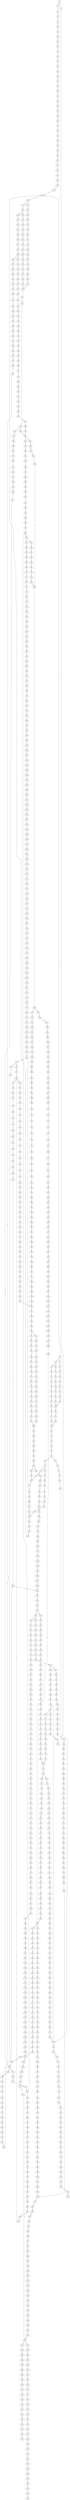strict digraph  {
	S0 -> S1 [ label = C ];
	S0 -> S2 [ label = G ];
	S1 -> S3 [ label = T ];
	S2 -> S4 [ label = T ];
	S3 -> S5 [ label = A ];
	S4 -> S6 [ label = T ];
	S4 -> S7 [ label = C ];
	S5 -> S8 [ label = C ];
	S6 -> S9 [ label = G ];
	S6 -> S10 [ label = C ];
	S7 -> S11 [ label = C ];
	S8 -> S12 [ label = T ];
	S9 -> S13 [ label = C ];
	S10 -> S14 [ label = C ];
	S11 -> S15 [ label = C ];
	S12 -> S16 [ label = G ];
	S13 -> S17 [ label = A ];
	S14 -> S18 [ label = A ];
	S15 -> S19 [ label = A ];
	S16 -> S20 [ label = G ];
	S17 -> S21 [ label = C ];
	S18 -> S22 [ label = G ];
	S19 -> S23 [ label = G ];
	S20 -> S24 [ label = T ];
	S21 -> S25 [ label = T ];
	S22 -> S26 [ label = T ];
	S23 -> S27 [ label = T ];
	S24 -> S28 [ label = G ];
	S25 -> S29 [ label = G ];
	S26 -> S30 [ label = G ];
	S27 -> S31 [ label = G ];
	S28 -> S32 [ label = C ];
	S29 -> S33 [ label = G ];
	S30 -> S34 [ label = G ];
	S31 -> S35 [ label = G ];
	S32 -> S36 [ label = T ];
	S33 -> S37 [ label = T ];
	S34 -> S38 [ label = T ];
	S35 -> S39 [ label = T ];
	S36 -> S40 [ label = A ];
	S37 -> S41 [ label = C ];
	S38 -> S42 [ label = C ];
	S39 -> S42 [ label = C ];
	S40 -> S43 [ label = C ];
	S41 -> S44 [ label = G ];
	S42 -> S45 [ label = G ];
	S43 -> S46 [ label = T ];
	S44 -> S47 [ label = T ];
	S45 -> S48 [ label = T ];
	S46 -> S49 [ label = G ];
	S47 -> S50 [ label = C ];
	S48 -> S51 [ label = C ];
	S49 -> S52 [ label = T ];
	S50 -> S53 [ label = C ];
	S51 -> S53 [ label = C ];
	S52 -> S54 [ label = A ];
	S53 -> S55 [ label = G ];
	S54 -> S56 [ label = A ];
	S55 -> S57 [ label = T ];
	S56 -> S58 [ label = C ];
	S57 -> S59 [ label = C ];
	S58 -> S60 [ label = A ];
	S59 -> S61 [ label = A ];
	S60 -> S62 [ label = C ];
	S61 -> S63 [ label = C ];
	S62 -> S64 [ label = A ];
	S63 -> S65 [ label = C ];
	S64 -> S66 [ label = C ];
	S65 -> S67 [ label = C ];
	S65 -> S68 [ label = G ];
	S66 -> S69 [ label = G ];
	S67 -> S70 [ label = T ];
	S68 -> S71 [ label = A ];
	S69 -> S72 [ label = C ];
	S70 -> S73 [ label = G ];
	S71 -> S74 [ label = A ];
	S71 -> S75 [ label = G ];
	S72 -> S76 [ label = T ];
	S73 -> S77 [ label = T ];
	S74 -> S78 [ label = T ];
	S75 -> S79 [ label = T ];
	S76 -> S80 [ label = C ];
	S77 -> S81 [ label = C ];
	S78 -> S82 [ label = C ];
	S79 -> S83 [ label = C ];
	S80 -> S84 [ label = C ];
	S81 -> S85 [ label = C ];
	S82 -> S86 [ label = C ];
	S83 -> S87 [ label = C ];
	S84 -> S88 [ label = T ];
	S85 -> S89 [ label = T ];
	S86 -> S90 [ label = T ];
	S87 -> S91 [ label = A ];
	S87 -> S92 [ label = T ];
	S88 -> S93 [ label = A ];
	S89 -> S94 [ label = A ];
	S89 -> S95 [ label = T ];
	S90 -> S96 [ label = C ];
	S91 -> S97 [ label = G ];
	S92 -> S98 [ label = C ];
	S93 -> S99 [ label = G ];
	S94 -> S100 [ label = C ];
	S95 -> S101 [ label = G ];
	S96 -> S102 [ label = G ];
	S97 -> S103 [ label = T ];
	S97 -> S104 [ label = C ];
	S98 -> S105 [ label = G ];
	S99 -> S106 [ label = A ];
	S100 -> S107 [ label = T ];
	S101 -> S108 [ label = A ];
	S101 -> S109 [ label = T ];
	S102 -> S110 [ label = A ];
	S103 -> S111 [ label = A ];
	S104 -> S112 [ label = T ];
	S105 -> S113 [ label = A ];
	S106 -> S114 [ label = A ];
	S107 -> S115 [ label = A ];
	S108 -> S116 [ label = A ];
	S109 -> S117 [ label = A ];
	S110 -> S118 [ label = A ];
	S111 -> S119 [ label = G ];
	S112 -> S120 [ label = T ];
	S113 -> S121 [ label = A ];
	S114 -> S122 [ label = C ];
	S115 -> S123 [ label = C ];
	S116 -> S124 [ label = C ];
	S117 -> S125 [ label = G ];
	S118 -> S126 [ label = C ];
	S119 -> S127 [ label = G ];
	S119 -> S128 [ label = C ];
	S120 -> S129 [ label = C ];
	S121 -> S126 [ label = C ];
	S122 -> S130 [ label = T ];
	S123 -> S131 [ label = C ];
	S124 -> S132 [ label = T ];
	S125 -> S133 [ label = G ];
	S126 -> S134 [ label = T ];
	S127 -> S135 [ label = G ];
	S128 -> S136 [ label = T ];
	S129 -> S137 [ label = A ];
	S130 -> S138 [ label = T ];
	S131 -> S139 [ label = A ];
	S132 -> S140 [ label = T ];
	S133 -> S141 [ label = A ];
	S134 -> S142 [ label = T ];
	S135 -> S143 [ label = T ];
	S136 -> S144 [ label = C ];
	S137 -> S145 [ label = C ];
	S138 -> S146 [ label = C ];
	S139 -> S147 [ label = G ];
	S140 -> S148 [ label = C ];
	S141 -> S149 [ label = G ];
	S142 -> S150 [ label = C ];
	S143 -> S151 [ label = C ];
	S144 -> S152 [ label = C ];
	S145 -> S153 [ label = G ];
	S146 -> S154 [ label = A ];
	S147 -> S155 [ label = G ];
	S148 -> S156 [ label = A ];
	S149 -> S157 [ label = A ];
	S150 -> S158 [ label = A ];
	S151 -> S159 [ label = A ];
	S152 -> S160 [ label = A ];
	S153 -> S161 [ label = C ];
	S154 -> S162 [ label = A ];
	S155 -> S163 [ label = A ];
	S156 -> S162 [ label = A ];
	S157 -> S164 [ label = G ];
	S158 -> S162 [ label = A ];
	S159 -> S165 [ label = C ];
	S160 -> S166 [ label = C ];
	S161 -> S167 [ label = C ];
	S162 -> S168 [ label = C ];
	S163 -> S169 [ label = G ];
	S164 -> S170 [ label = G ];
	S165 -> S171 [ label = T ];
	S166 -> S172 [ label = C ];
	S167 -> S173 [ label = C ];
	S168 -> S174 [ label = C ];
	S168 -> S175 [ label = T ];
	S169 -> S176 [ label = A ];
	S170 -> S177 [ label = T ];
	S171 -> S178 [ label = C ];
	S172 -> S179 [ label = G ];
	S173 -> S180 [ label = T ];
	S174 -> S181 [ label = G ];
	S175 -> S182 [ label = G ];
	S176 -> S183 [ label = G ];
	S177 -> S184 [ label = C ];
	S178 -> S185 [ label = G ];
	S179 -> S186 [ label = G ];
	S180 -> S187 [ label = T ];
	S181 -> S188 [ label = G ];
	S182 -> S189 [ label = G ];
	S182 -> S190 [ label = C ];
	S183 -> S191 [ label = T ];
	S184 -> S192 [ label = C ];
	S185 -> S193 [ label = C ];
	S186 -> S194 [ label = A ];
	S187 -> S195 [ label = C ];
	S188 -> S196 [ label = C ];
	S189 -> S197 [ label = C ];
	S190 -> S198 [ label = C ];
	S191 -> S199 [ label = C ];
	S192 -> S200 [ label = C ];
	S193 -> S201 [ label = T ];
	S194 -> S202 [ label = C ];
	S195 -> S203 [ label = A ];
	S196 -> S204 [ label = C ];
	S197 -> S205 [ label = C ];
	S198 -> S206 [ label = C ];
	S199 -> S207 [ label = A ];
	S200 -> S208 [ label = A ];
	S200 -> S209 [ label = G ];
	S201 -> S210 [ label = T ];
	S202 -> S211 [ label = G ];
	S203 -> S212 [ label = T ];
	S204 -> S213 [ label = C ];
	S205 -> S214 [ label = C ];
	S206 -> S215 [ label = T ];
	S207 -> S216 [ label = G ];
	S208 -> S217 [ label = G ];
	S209 -> S218 [ label = G ];
	S210 -> S219 [ label = C ];
	S211 -> S220 [ label = T ];
	S212 -> S221 [ label = C ];
	S213 -> S222 [ label = A ];
	S214 -> S223 [ label = A ];
	S215 -> S224 [ label = A ];
	S216 -> S225 [ label = G ];
	S217 -> S226 [ label = A ];
	S218 -> S227 [ label = A ];
	S219 -> S228 [ label = A ];
	S220 -> S229 [ label = C ];
	S221 -> S230 [ label = C ];
	S222 -> S231 [ label = G ];
	S223 -> S232 [ label = G ];
	S224 -> S233 [ label = G ];
	S225 -> S234 [ label = A ];
	S226 -> S235 [ label = G ];
	S227 -> S236 [ label = G ];
	S228 -> S237 [ label = T ];
	S229 -> S238 [ label = G ];
	S230 -> S239 [ label = A ];
	S231 -> S240 [ label = T ];
	S232 -> S241 [ label = G ];
	S233 -> S242 [ label = G ];
	S234 -> S243 [ label = C ];
	S235 -> S244 [ label = C ];
	S236 -> S245 [ label = G ];
	S237 -> S246 [ label = C ];
	S238 -> S247 [ label = T ];
	S239 -> S248 [ label = G ];
	S240 -> S249 [ label = T ];
	S241 -> S250 [ label = T ];
	S242 -> S251 [ label = T ];
	S243 -> S252 [ label = C ];
	S244 -> S253 [ label = C ];
	S245 -> S254 [ label = C ];
	S246 -> S255 [ label = C ];
	S247 -> S256 [ label = G ];
	S248 -> S257 [ label = A ];
	S249 -> S258 [ label = G ];
	S250 -> S259 [ label = G ];
	S251 -> S260 [ label = G ];
	S252 -> S261 [ label = A ];
	S253 -> S262 [ label = A ];
	S254 -> S263 [ label = G ];
	S255 -> S239 [ label = A ];
	S256 -> S264 [ label = A ];
	S257 -> S265 [ label = A ];
	S258 -> S266 [ label = T ];
	S259 -> S267 [ label = C ];
	S259 -> S268 [ label = G ];
	S260 -> S269 [ label = T ];
	S261 -> S270 [ label = G ];
	S262 -> S271 [ label = C ];
	S263 -> S272 [ label = T ];
	S264 -> S273 [ label = C ];
	S265 -> S274 [ label = C ];
	S266 -> S275 [ label = G ];
	S267 -> S276 [ label = G ];
	S268 -> S277 [ label = G ];
	S269 -> S278 [ label = G ];
	S270 -> S279 [ label = T ];
	S271 -> S280 [ label = G ];
	S272 -> S281 [ label = G ];
	S273 -> S282 [ label = C ];
	S274 -> S283 [ label = C ];
	S275 -> S284 [ label = C ];
	S276 -> S285 [ label = C ];
	S277 -> S286 [ label = C ];
	S278 -> S287 [ label = C ];
	S279 -> S288 [ label = C ];
	S280 -> S289 [ label = G ];
	S281 -> S290 [ label = G ];
	S282 -> S291 [ label = G ];
	S283 -> S292 [ label = A ];
	S283 -> S293 [ label = G ];
	S284 -> S294 [ label = G ];
	S285 -> S295 [ label = G ];
	S286 -> S296 [ label = T ];
	S287 -> S297 [ label = G ];
	S288 -> S298 [ label = T ];
	S289 -> S299 [ label = T ];
	S290 -> S300 [ label = T ];
	S291 -> S301 [ label = G ];
	S292 -> S302 [ label = G ];
	S292 -> S303 [ label = C ];
	S293 -> S304 [ label = G ];
	S294 -> S305 [ label = T ];
	S295 -> S306 [ label = T ];
	S296 -> S307 [ label = T ];
	S297 -> S308 [ label = T ];
	S298 -> S309 [ label = C ];
	S299 -> S310 [ label = T ];
	S300 -> S311 [ label = A ];
	S301 -> S312 [ label = T ];
	S302 -> S313 [ label = A ];
	S303 -> S314 [ label = C ];
	S304 -> S315 [ label = A ];
	S305 -> S316 [ label = C ];
	S306 -> S317 [ label = C ];
	S307 -> S318 [ label = C ];
	S308 -> S319 [ label = C ];
	S309 -> S320 [ label = T ];
	S310 -> S321 [ label = A ];
	S311 -> S322 [ label = T ];
	S312 -> S323 [ label = C ];
	S313 -> S324 [ label = C ];
	S314 -> S325 [ label = A ];
	S315 -> S326 [ label = C ];
	S316 -> S327 [ label = G ];
	S317 -> S328 [ label = G ];
	S318 -> S329 [ label = G ];
	S319 -> S327 [ label = G ];
	S320 -> S330 [ label = G ];
	S321 -> S331 [ label = C ];
	S322 -> S332 [ label = G ];
	S323 -> S333 [ label = G ];
	S324 -> S334 [ label = T ];
	S325 -> S335 [ label = C ];
	S326 -> S336 [ label = G ];
	S327 -> S337 [ label = A ];
	S328 -> S338 [ label = T ];
	S329 -> S339 [ label = A ];
	S330 -> S340 [ label = T ];
	S331 -> S341 [ label = T ];
	S332 -> S342 [ label = A ];
	S333 -> S343 [ label = C ];
	S334 -> S344 [ label = C ];
	S335 -> S345 [ label = C ];
	S336 -> S346 [ label = C ];
	S337 -> S347 [ label = A ];
	S338 -> S348 [ label = G ];
	S339 -> S349 [ label = A ];
	S340 -> S350 [ label = A ];
	S341 -> S351 [ label = G ];
	S342 -> S352 [ label = G ];
	S343 -> S353 [ label = G ];
	S344 -> S354 [ label = C ];
	S345 -> S355 [ label = C ];
	S346 -> S356 [ label = C ];
	S347 -> S357 [ label = C ];
	S348 -> S358 [ label = C ];
	S349 -> S359 [ label = C ];
	S351 -> S360 [ label = C ];
	S352 -> S361 [ label = C ];
	S353 -> S362 [ label = T ];
	S354 -> S363 [ label = C ];
	S355 -> S364 [ label = C ];
	S356 -> S365 [ label = C ];
	S357 -> S366 [ label = C ];
	S357 -> S367 [ label = A ];
	S358 -> S368 [ label = A ];
	S359 -> S369 [ label = A ];
	S360 -> S370 [ label = A ];
	S361 -> S371 [ label = G ];
	S362 -> S372 [ label = A ];
	S363 -> S373 [ label = A ];
	S364 -> S374 [ label = T ];
	S365 -> S375 [ label = A ];
	S366 -> S376 [ label = T ];
	S367 -> S377 [ label = C ];
	S368 -> S378 [ label = T ];
	S369 -> S379 [ label = C ];
	S370 -> S380 [ label = G ];
	S371 -> S381 [ label = G ];
	S372 -> S382 [ label = G ];
	S373 -> S383 [ label = T ];
	S374 -> S384 [ label = T ];
	S375 -> S385 [ label = T ];
	S376 -> S386 [ label = T ];
	S376 -> S387 [ label = G ];
	S377 -> S388 [ label = C ];
	S378 -> S389 [ label = C ];
	S379 -> S390 [ label = G ];
	S380 -> S391 [ label = A ];
	S381 -> S392 [ label = T ];
	S382 -> S393 [ label = C ];
	S383 -> S394 [ label = C ];
	S384 -> S395 [ label = C ];
	S385 -> S396 [ label = C ];
	S386 -> S397 [ label = C ];
	S387 -> S398 [ label = T ];
	S388 -> S399 [ label = C ];
	S389 -> S400 [ label = C ];
	S390 -> S401 [ label = C ];
	S391 -> S402 [ label = C ];
	S392 -> S403 [ label = C ];
	S393 -> S404 [ label = C ];
	S394 -> S405 [ label = T ];
	S395 -> S406 [ label = C ];
	S395 -> S407 [ label = G ];
	S396 -> S408 [ label = G ];
	S397 -> S409 [ label = G ];
	S398 -> S410 [ label = C ];
	S399 -> S411 [ label = G ];
	S400 -> S412 [ label = G ];
	S401 -> S413 [ label = G ];
	S402 -> S414 [ label = G ];
	S403 -> S415 [ label = G ];
	S404 -> S416 [ label = G ];
	S405 -> S417 [ label = G ];
	S406 -> S418 [ label = T ];
	S407 -> S419 [ label = A ];
	S408 -> S420 [ label = T ];
	S409 -> S421 [ label = T ];
	S410 -> S422 [ label = G ];
	S411 -> S423 [ label = T ];
	S412 -> S424 [ label = C ];
	S413 -> S425 [ label = C ];
	S414 -> S426 [ label = G ];
	S415 -> S427 [ label = C ];
	S416 -> S428 [ label = C ];
	S417 -> S429 [ label = C ];
	S418 -> S430 [ label = G ];
	S419 -> S431 [ label = T ];
	S420 -> S432 [ label = C ];
	S421 -> S433 [ label = A ];
	S422 -> S434 [ label = C ];
	S423 -> S435 [ label = A ];
	S424 -> S436 [ label = A ];
	S425 -> S437 [ label = A ];
	S426 -> S438 [ label = A ];
	S427 -> S439 [ label = A ];
	S428 -> S440 [ label = T ];
	S429 -> S441 [ label = C ];
	S430 -> S442 [ label = T ];
	S431 -> S443 [ label = C ];
	S432 -> S444 [ label = C ];
	S433 -> S445 [ label = C ];
	S434 -> S446 [ label = G ];
	S435 -> S447 [ label = C ];
	S436 -> S448 [ label = C ];
	S437 -> S449 [ label = C ];
	S438 -> S450 [ label = C ];
	S439 -> S451 [ label = C ];
	S440 -> S452 [ label = G ];
	S441 -> S453 [ label = A ];
	S442 -> S454 [ label = C ];
	S443 -> S455 [ label = G ];
	S444 -> S456 [ label = T ];
	S445 -> S457 [ label = T ];
	S446 -> S458 [ label = C ];
	S447 -> S459 [ label = G ];
	S448 -> S460 [ label = G ];
	S449 -> S461 [ label = G ];
	S450 -> S462 [ label = A ];
	S451 -> S463 [ label = G ];
	S452 -> S464 [ label = G ];
	S453 -> S465 [ label = G ];
	S454 -> S466 [ label = C ];
	S455 -> S467 [ label = T ];
	S456 -> S468 [ label = C ];
	S457 -> S469 [ label = T ];
	S458 -> S470 [ label = G ];
	S458 -> S471 [ label = A ];
	S459 -> S472 [ label = T ];
	S460 -> S473 [ label = T ];
	S461 -> S474 [ label = T ];
	S462 -> S475 [ label = C ];
	S463 -> S476 [ label = C ];
	S464 -> S477 [ label = A ];
	S465 -> S478 [ label = T ];
	S466 -> S479 [ label = T ];
	S467 -> S480 [ label = T ];
	S468 -> S481 [ label = T ];
	S469 -> S482 [ label = C ];
	S470 -> S483 [ label = A ];
	S471 -> S484 [ label = A ];
	S472 -> S485 [ label = C ];
	S473 -> S486 [ label = C ];
	S474 -> S487 [ label = C ];
	S475 -> S488 [ label = A ];
	S476 -> S489 [ label = G ];
	S477 -> S490 [ label = A ];
	S478 -> S491 [ label = C ];
	S479 -> S95 [ label = T ];
	S480 -> S492 [ label = T ];
	S481 -> S493 [ label = T ];
	S482 -> S494 [ label = A ];
	S483 -> S495 [ label = G ];
	S484 -> S496 [ label = C ];
	S485 -> S497 [ label = C ];
	S486 -> S498 [ label = G ];
	S487 -> S499 [ label = C ];
	S488 -> S500 [ label = C ];
	S489 -> S501 [ label = C ];
	S490 -> S502 [ label = G ];
	S491 -> S503 [ label = G ];
	S492 -> S504 [ label = G ];
	S493 -> S505 [ label = C ];
	S494 -> S506 [ label = A ];
	S495 -> S507 [ label = C ];
	S496 -> S508 [ label = C ];
	S497 -> S509 [ label = A ];
	S498 -> S510 [ label = A ];
	S499 -> S511 [ label = A ];
	S500 -> S512 [ label = C ];
	S501 -> S513 [ label = G ];
	S502 -> S514 [ label = A ];
	S503 -> S515 [ label = T ];
	S504 -> S516 [ label = T ];
	S505 -> S517 [ label = T ];
	S506 -> S518 [ label = G ];
	S507 -> S519 [ label = A ];
	S508 -> S520 [ label = C ];
	S509 -> S521 [ label = G ];
	S510 -> S522 [ label = G ];
	S511 -> S523 [ label = G ];
	S512 -> S524 [ label = T ];
	S513 -> S525 [ label = C ];
	S513 -> S526 [ label = G ];
	S514 -> S527 [ label = A ];
	S515 -> S528 [ label = A ];
	S516 -> S529 [ label = A ];
	S517 -> S530 [ label = C ];
	S518 -> S531 [ label = C ];
	S519 -> S532 [ label = G ];
	S520 -> S533 [ label = G ];
	S521 -> S534 [ label = C ];
	S522 -> S535 [ label = C ];
	S523 -> S534 [ label = C ];
	S524 -> S536 [ label = C ];
	S525 -> S537 [ label = G ];
	S526 -> S538 [ label = C ];
	S527 -> S539 [ label = C ];
	S528 -> S540 [ label = A ];
	S529 -> S541 [ label = G ];
	S530 -> S542 [ label = G ];
	S531 -> S543 [ label = G ];
	S532 -> S544 [ label = T ];
	S533 -> S545 [ label = T ];
	S534 -> S546 [ label = T ];
	S534 -> S547 [ label = G ];
	S535 -> S548 [ label = G ];
	S536 -> S549 [ label = T ];
	S537 -> S550 [ label = T ];
	S538 -> S551 [ label = T ];
	S539 -> S552 [ label = G ];
	S540 -> S553 [ label = G ];
	S541 -> S554 [ label = G ];
	S542 -> S555 [ label = G ];
	S543 -> S556 [ label = A ];
	S544 -> S557 [ label = G ];
	S545 -> S558 [ label = A ];
	S546 -> S120 [ label = T ];
	S547 -> S559 [ label = A ];
	S548 -> S560 [ label = A ];
	S549 -> S561 [ label = A ];
	S550 -> S562 [ label = C ];
	S551 -> S563 [ label = G ];
	S552 -> S564 [ label = G ];
	S553 -> S565 [ label = A ];
	S554 -> S566 [ label = A ];
	S555 -> S567 [ label = A ];
	S556 -> S568 [ label = G ];
	S557 -> S569 [ label = C ];
	S558 -> S570 [ label = C ];
	S559 -> S571 [ label = G ];
	S560 -> S572 [ label = G ];
	S561 -> S573 [ label = G ];
	S562 -> S574 [ label = G ];
	S563 -> S575 [ label = G ];
	S564 -> S576 [ label = C ];
	S565 -> S577 [ label = C ];
	S566 -> S578 [ label = A ];
	S567 -> S579 [ label = G ];
	S568 -> S580 [ label = T ];
	S569 -> S581 [ label = A ];
	S570 -> S582 [ label = A ];
	S571 -> S583 [ label = T ];
	S572 -> S584 [ label = T ];
	S573 -> S585 [ label = A ];
	S574 -> S586 [ label = A ];
	S575 -> S587 [ label = A ];
	S576 -> S588 [ label = A ];
	S577 -> S589 [ label = G ];
	S578 -> S590 [ label = A ];
	S579 -> S591 [ label = A ];
	S580 -> S592 [ label = C ];
	S581 -> S593 [ label = A ];
	S582 -> S594 [ label = G ];
	S583 -> S595 [ label = C ];
	S584 -> S596 [ label = C ];
	S585 -> S597 [ label = A ];
	S586 -> S598 [ label = C ];
	S587 -> S599 [ label = A ];
	S588 -> S600 [ label = C ];
	S589 -> S601 [ label = G ];
	S590 -> S602 [ label = G ];
	S591 -> S603 [ label = G ];
	S592 -> S604 [ label = C ];
	S593 -> S605 [ label = C ];
	S594 -> S606 [ label = C ];
	S595 -> S604 [ label = C ];
	S595 -> S607 [ label = T ];
	S596 -> S608 [ label = G ];
	S597 -> S609 [ label = C ];
	S598 -> S610 [ label = G ];
	S599 -> S611 [ label = T ];
	S600 -> S612 [ label = C ];
	S600 -> S613 [ label = T ];
	S601 -> S614 [ label = C ];
	S602 -> S615 [ label = G ];
	S603 -> S616 [ label = G ];
	S604 -> S617 [ label = C ];
	S605 -> S618 [ label = A ];
	S606 -> S619 [ label = A ];
	S607 -> S620 [ label = C ];
	S608 -> S621 [ label = A ];
	S609 -> S622 [ label = G ];
	S610 -> S623 [ label = C ];
	S611 -> S624 [ label = G ];
	S612 -> S625 [ label = G ];
	S613 -> S626 [ label = G ];
	S614 -> S627 [ label = T ];
	S615 -> S628 [ label = T ];
	S616 -> S629 [ label = T ];
	S617 -> S630 [ label = T ];
	S617 -> S631 [ label = G ];
	S618 -> S632 [ label = G ];
	S619 -> S633 [ label = G ];
	S620 -> S634 [ label = G ];
	S621 -> S635 [ label = A ];
	S622 -> S636 [ label = A ];
	S623 -> S637 [ label = G ];
	S624 -> S638 [ label = G ];
	S625 -> S639 [ label = G ];
	S626 -> S640 [ label = G ];
	S627 -> S641 [ label = C ];
	S628 -> S642 [ label = C ];
	S629 -> S184 [ label = C ];
	S630 -> S643 [ label = C ];
	S631 -> S644 [ label = C ];
	S632 -> S645 [ label = C ];
	S633 -> S646 [ label = G ];
	S634 -> S647 [ label = T ];
	S635 -> S648 [ label = C ];
	S636 -> S649 [ label = G ];
	S637 -> S650 [ label = C ];
	S638 -> S651 [ label = G ];
	S639 -> S652 [ label = G ];
	S640 -> S653 [ label = G ];
	S641 -> S654 [ label = T ];
	S642 -> S655 [ label = C ];
	S643 -> S656 [ label = C ];
	S644 -> S657 [ label = C ];
	S645 -> S658 [ label = T ];
	S646 -> S659 [ label = T ];
	S647 -> S660 [ label = C ];
	S648 -> S661 [ label = C ];
	S649 -> S662 [ label = G ];
	S650 -> S663 [ label = C ];
	S651 -> S664 [ label = G ];
	S652 -> S665 [ label = A ];
	S653 -> S666 [ label = A ];
	S654 -> S667 [ label = C ];
	S655 -> S668 [ label = C ];
	S656 -> S669 [ label = G ];
	S657 -> S670 [ label = T ];
	S658 -> S671 [ label = A ];
	S659 -> S672 [ label = G ];
	S660 -> S673 [ label = T ];
	S661 -> S376 [ label = T ];
	S662 -> S674 [ label = T ];
	S663 -> S675 [ label = T ];
	S664 -> S676 [ label = T ];
	S665 -> S677 [ label = A ];
	S666 -> S678 [ label = A ];
	S667 -> S679 [ label = G ];
	S668 -> S680 [ label = G ];
	S669 -> S681 [ label = G ];
	S670 -> S682 [ label = G ];
	S671 -> S683 [ label = C ];
	S672 -> S684 [ label = C ];
	S673 -> S685 [ label = G ];
	S674 -> S686 [ label = G ];
	S675 -> S687 [ label = C ];
	S676 -> S688 [ label = C ];
	S677 -> S689 [ label = T ];
	S678 -> S690 [ label = C ];
	S679 -> S691 [ label = A ];
	S680 -> S692 [ label = A ];
	S681 -> S693 [ label = T ];
	S682 -> S694 [ label = T ];
	S683 -> S695 [ label = G ];
	S684 -> S696 [ label = A ];
	S685 -> S697 [ label = T ];
	S686 -> S698 [ label = T ];
	S687 -> S699 [ label = G ];
	S688 -> S700 [ label = C ];
	S689 -> S701 [ label = T ];
	S690 -> S702 [ label = T ];
	S691 -> S703 [ label = A ];
	S692 -> S704 [ label = A ];
	S693 -> S705 [ label = C ];
	S694 -> S706 [ label = C ];
	S695 -> S707 [ label = A ];
	S696 -> S708 [ label = C ];
	S697 -> S709 [ label = T ];
	S698 -> S710 [ label = C ];
	S699 -> S711 [ label = G ];
	S700 -> S712 [ label = G ];
	S701 -> S713 [ label = G ];
	S702 -> S714 [ label = G ];
	S703 -> S715 [ label = G ];
	S704 -> S716 [ label = G ];
	S705 -> S717 [ label = T ];
	S706 -> S718 [ label = G ];
	S707 -> S719 [ label = G ];
	S708 -> S720 [ label = G ];
	S709 -> S721 [ label = C ];
	S710 -> S722 [ label = C ];
	S711 -> S723 [ label = G ];
	S712 -> S724 [ label = C ];
	S713 -> S725 [ label = A ];
	S714 -> S726 [ label = G ];
	S715 -> S727 [ label = T ];
	S716 -> S728 [ label = T ];
	S717 -> S729 [ label = G ];
	S718 -> S730 [ label = C ];
	S719 -> S731 [ label = A ];
	S720 -> S732 [ label = C ];
	S721 -> S733 [ label = C ];
	S722 -> S734 [ label = C ];
	S723 -> S735 [ label = C ];
	S724 -> S736 [ label = C ];
	S725 -> S737 [ label = A ];
	S726 -> S738 [ label = A ];
	S727 -> S739 [ label = C ];
	S728 -> S740 [ label = C ];
	S729 -> S741 [ label = G ];
	S730 -> S446 [ label = G ];
	S731 -> S742 [ label = A ];
	S732 -> S743 [ label = G ];
	S733 -> S744 [ label = G ];
	S734 -> S745 [ label = T ];
	S735 -> S746 [ label = T ];
	S736 -> S747 [ label = G ];
	S737 -> S748 [ label = C ];
	S738 -> S749 [ label = C ];
	S739 -> S750 [ label = G ];
	S740 -> S751 [ label = G ];
	S741 -> S752 [ label = A ];
	S742 -> S753 [ label = C ];
	S743 -> S754 [ label = G ];
	S744 -> S755 [ label = T ];
	S745 -> S756 [ label = G ];
	S746 -> S757 [ label = C ];
	S747 -> S758 [ label = G ];
	S748 -> S759 [ label = C ];
	S749 -> S760 [ label = C ];
	S750 -> S761 [ label = C ];
	S751 -> S762 [ label = A ];
	S752 -> S763 [ label = G ];
	S753 -> S764 [ label = T ];
	S754 -> S765 [ label = T ];
	S755 -> S766 [ label = G ];
	S756 -> S767 [ label = T ];
	S757 -> S768 [ label = A ];
	S758 -> S769 [ label = A ];
	S759 -> S770 [ label = C ];
	S760 -> S771 [ label = C ];
	S761 -> S772 [ label = G ];
	S762 -> S773 [ label = G ];
	S763 -> S774 [ label = G ];
	S764 -> S775 [ label = G ];
	S765 -> S776 [ label = G ];
	S766 -> S777 [ label = G ];
	S767 -> S778 [ label = C ];
	S768 -> S779 [ label = C ];
	S769 -> S780 [ label = A ];
	S770 -> S781 [ label = G ];
	S771 -> S782 [ label = G ];
	S772 -> S783 [ label = G ];
	S773 -> S784 [ label = G ];
	S774 -> S785 [ label = G ];
	S775 -> S786 [ label = G ];
	S776 -> S787 [ label = C ];
	S777 -> S788 [ label = C ];
	S778 -> S789 [ label = C ];
	S779 -> S790 [ label = G ];
	S780 -> S791 [ label = C ];
	S781 -> S792 [ label = T ];
	S782 -> S793 [ label = T ];
	S783 -> S794 [ label = C ];
	S784 -> S795 [ label = T ];
	S785 -> S796 [ label = T ];
	S786 -> S797 [ label = C ];
	S787 -> S798 [ label = C ];
	S788 -> S799 [ label = C ];
	S789 -> S89 [ label = T ];
	S790 -> S800 [ label = T ];
	S791 -> S801 [ label = T ];
	S792 -> S802 [ label = C ];
	S793 -> S803 [ label = C ];
	S794 -> S804 [ label = T ];
	S795 -> S805 [ label = A ];
	S796 -> S806 [ label = G ];
	S797 -> S807 [ label = G ];
	S798 -> S808 [ label = G ];
	S799 -> S809 [ label = C ];
	S800 -> S810 [ label = C ];
	S801 -> S811 [ label = G ];
	S802 -> S812 [ label = T ];
	S803 -> S813 [ label = T ];
	S804 -> S814 [ label = A ];
	S805 -> S815 [ label = T ];
	S806 -> S816 [ label = T ];
	S807 -> S817 [ label = C ];
	S808 -> S818 [ label = C ];
	S809 -> S819 [ label = G ];
	S810 -> S820 [ label = C ];
	S811 -> S821 [ label = C ];
	S812 -> S822 [ label = C ];
	S813 -> S822 [ label = C ];
	S814 -> S823 [ label = T ];
	S815 -> S824 [ label = A ];
	S816 -> S825 [ label = T ];
	S817 -> S826 [ label = A ];
	S818 -> S827 [ label = A ];
	S819 -> S828 [ label = T ];
	S820 -> S829 [ label = A ];
	S821 -> S830 [ label = A ];
	S822 -> S831 [ label = G ];
	S823 -> S832 [ label = A ];
	S824 -> S833 [ label = A ];
	S825 -> S834 [ label = C ];
	S826 -> S835 [ label = G ];
	S827 -> S836 [ label = A ];
	S828 -> S837 [ label = C ];
	S829 -> S523 [ label = G ];
	S830 -> S838 [ label = A ];
	S831 -> S839 [ label = G ];
	S832 -> S840 [ label = G ];
	S833 -> S841 [ label = G ];
	S834 -> S842 [ label = C ];
	S835 -> S843 [ label = C ];
	S836 -> S844 [ label = C ];
	S837 -> S845 [ label = C ];
	S838 -> S846 [ label = C ];
	S839 -> S847 [ label = C ];
	S840 -> S848 [ label = T ];
	S841 -> S849 [ label = T ];
	S842 -> S850 [ label = A ];
	S843 -> S851 [ label = G ];
	S844 -> S852 [ label = C ];
	S845 -> S853 [ label = A ];
	S846 -> S854 [ label = C ];
	S847 -> S855 [ label = A ];
	S848 -> S856 [ label = A ];
	S849 -> S857 [ label = C ];
	S850 -> S858 [ label = G ];
	S851 -> S859 [ label = G ];
	S852 -> S860 [ label = A ];
	S853 -> S861 [ label = G ];
	S854 -> S862 [ label = A ];
	S855 -> S863 [ label = C ];
	S856 -> S864 [ label = G ];
	S857 -> S865 [ label = G ];
	S858 -> S866 [ label = C ];
	S859 -> S867 [ label = G ];
	S860 -> S868 [ label = G ];
	S861 -> S869 [ label = T ];
	S862 -> S870 [ label = G ];
	S863 -> S871 [ label = C ];
	S864 -> S872 [ label = C ];
	S865 -> S873 [ label = T ];
	S866 -> S874 [ label = A ];
	S867 -> S875 [ label = T ];
	S868 -> S876 [ label = T ];
	S869 -> S877 [ label = A ];
	S870 -> S878 [ label = A ];
	S871 -> S879 [ label = G ];
	S872 -> S880 [ label = C ];
	S873 -> S881 [ label = G ];
	S874 -> S882 [ label = G ];
	S875 -> S883 [ label = G ];
	S876 -> S884 [ label = C ];
	S877 -> S119 [ label = G ];
	S878 -> S885 [ label = A ];
	S879 -> S886 [ label = A ];
	S880 -> S887 [ label = G ];
	S881 -> S888 [ label = G ];
	S882 -> S889 [ label = A ];
	S883 -> S890 [ label = C ];
	S884 -> S891 [ label = G ];
	S885 -> S892 [ label = C ];
	S886 -> S893 [ label = G ];
	S886 -> S894 [ label = A ];
	S887 -> S895 [ label = A ];
	S888 -> S896 [ label = T ];
	S889 -> S897 [ label = T ];
	S890 -> S898 [ label = C ];
	S891 -> S899 [ label = C ];
	S892 -> S900 [ label = A ];
	S893 -> S901 [ label = T ];
	S894 -> S902 [ label = T ];
	S895 -> S903 [ label = A ];
	S896 -> S904 [ label = A ];
	S897 -> S905 [ label = A ];
	S898 -> S906 [ label = G ];
	S899 -> S907 [ label = G ];
	S900 -> S908 [ label = G ];
	S901 -> S83 [ label = C ];
	S902 -> S909 [ label = G ];
	S903 -> S910 [ label = A ];
	S904 -> S911 [ label = C ];
	S905 -> S912 [ label = A ];
	S906 -> S913 [ label = C ];
	S907 -> S914 [ label = C ];
	S908 -> S915 [ label = C ];
	S909 -> S916 [ label = T ];
	S910 -> S917 [ label = C ];
	S911 -> S918 [ label = C ];
	S912 -> S919 [ label = A ];
	S913 -> S920 [ label = C ];
	S914 -> S921 [ label = A ];
	S915 -> S922 [ label = C ];
	S916 -> S923 [ label = A ];
	S917 -> S924 [ label = C ];
	S918 -> S925 [ label = G ];
	S919 -> S926 [ label = A ];
	S920 -> S927 [ label = G ];
	S921 -> S928 [ label = G ];
	S922 -> S929 [ label = G ];
	S923 -> S930 [ label = G ];
	S924 -> S931 [ label = C ];
	S925 -> S932 [ label = G ];
	S926 -> S933 [ label = A ];
	S927 -> S934 [ label = G ];
	S928 -> S935 [ label = C ];
	S929 -> S936 [ label = T ];
	S930 -> S937 [ label = T ];
	S931 -> S938 [ label = C ];
	S932 -> S939 [ label = T ];
	S933 -> S940 [ label = C ];
	S934 -> S941 [ label = T ];
	S935 -> S942 [ label = C ];
	S936 -> S943 [ label = C ];
	S937 -> S944 [ label = T ];
	S938 -> S945 [ label = G ];
	S939 -> S946 [ label = G ];
	S940 -> S947 [ label = T ];
	S941 -> S948 [ label = G ];
	S942 -> S949 [ label = G ];
	S943 -> S950 [ label = C ];
	S944 -> S951 [ label = T ];
	S945 -> S952 [ label = A ];
	S946 -> S953 [ label = G ];
	S947 -> S954 [ label = T ];
	S948 -> S955 [ label = G ];
	S949 -> S956 [ label = G ];
	S950 -> S957 [ label = T ];
	S951 -> S958 [ label = C ];
	S952 -> S959 [ label = C ];
	S953 -> S960 [ label = T ];
	S954 -> S961 [ label = T ];
	S955 -> S962 [ label = T ];
	S956 -> S963 [ label = T ];
	S957 -> S964 [ label = C ];
	S958 -> S965 [ label = A ];
	S959 -> S966 [ label = T ];
	S960 -> S967 [ label = T ];
	S961 -> S968 [ label = G ];
	S962 -> S969 [ label = G ];
	S963 -> S970 [ label = G ];
	S964 -> S971 [ label = T ];
	S965 -> S972 [ label = C ];
	S966 -> S973 [ label = A ];
	S967 -> S974 [ label = A ];
	S968 -> S975 [ label = C ];
	S969 -> S976 [ label = G ];
	S970 -> S977 [ label = G ];
	S971 -> S978 [ label = G ];
	S972 -> S979 [ label = T ];
	S973 -> S980 [ label = G ];
	S974 -> S981 [ label = G ];
	S975 -> S982 [ label = C ];
	S976 -> S983 [ label = A ];
	S977 -> S984 [ label = A ];
	S978 -> S985 [ label = T ];
	S979 -> S986 [ label = C ];
	S980 -> S987 [ label = A ];
	S981 -> S988 [ label = A ];
	S982 -> S989 [ label = G ];
	S983 -> S990 [ label = A ];
	S984 -> S991 [ label = A ];
	S985 -> S992 [ label = C ];
	S986 -> S993 [ label = C ];
	S987 -> S994 [ label = A ];
	S988 -> S995 [ label = A ];
	S989 -> S996 [ label = T ];
	S990 -> S997 [ label = C ];
	S991 -> S998 [ label = G ];
	S992 -> S999 [ label = G ];
	S993 -> S1000 [ label = T ];
	S994 -> S1001 [ label = T ];
	S995 -> S1002 [ label = G ];
	S996 -> S1003 [ label = A ];
	S997 -> S1004 [ label = C ];
	S998 -> S1005 [ label = A ];
	S999 -> S1006 [ label = T ];
	S1000 -> S1007 [ label = T ];
	S1001 -> S1008 [ label = C ];
	S1002 -> S1009 [ label = G ];
	S1003 -> S1010 [ label = G ];
	S1004 -> S1011 [ label = T ];
	S1005 -> S1012 [ label = A ];
	S1006 -> S1013 [ label = G ];
	S1007 -> S1014 [ label = T ];
	S1008 -> S1015 [ label = G ];
	S1009 -> S1016 [ label = G ];
	S1010 -> S1017 [ label = C ];
	S1011 -> S1018 [ label = C ];
	S1012 -> S539 [ label = C ];
	S1013 -> S1019 [ label = G ];
	S1014 -> S1020 [ label = C ];
	S1015 -> S1021 [ label = G ];
	S1016 -> S1022 [ label = G ];
	S1017 -> S1023 [ label = C ];
	S1018 -> S1024 [ label = G ];
	S1019 -> S1025 [ label = T ];
	S1020 -> S1026 [ label = A ];
	S1021 -> S1027 [ label = G ];
	S1022 -> S1028 [ label = G ];
	S1023 -> S1029 [ label = G ];
	S1024 -> S1030 [ label = G ];
	S1025 -> S904 [ label = A ];
	S1026 -> S1031 [ label = T ];
	S1027 -> S1032 [ label = T ];
	S1028 -> S1033 [ label = T ];
	S1029 -> S1034 [ label = G ];
	S1030 -> S1035 [ label = C ];
	S1031 -> S1036 [ label = C ];
	S1032 -> S1037 [ label = A ];
	S1033 -> S1038 [ label = C ];
	S1034 -> S1039 [ label = T ];
	S1035 -> S1040 [ label = A ];
	S1036 -> S1041 [ label = C ];
	S1037 -> S1042 [ label = T ];
	S1038 -> S1043 [ label = C ];
	S1039 -> S1044 [ label = G ];
	S1040 -> S1045 [ label = C ];
	S1041 -> S1046 [ label = A ];
	S1042 -> S1047 [ label = C ];
	S1043 -> S1048 [ label = G ];
	S1044 -> S1049 [ label = A ];
	S1045 -> S1050 [ label = G ];
	S1046 -> S248 [ label = G ];
	S1047 -> S1051 [ label = C ];
	S1048 -> S1052 [ label = T ];
	S1049 -> S1053 [ label = C ];
	S1050 -> S1054 [ label = C ];
	S1051 -> S1055 [ label = C ];
	S1052 -> S1056 [ label = C ];
	S1053 -> S1057 [ label = G ];
	S1054 -> S1058 [ label = G ];
	S1055 -> S1059 [ label = G ];
	S1056 -> S1060 [ label = G ];
	S1057 -> S1061 [ label = T ];
	S1058 -> S1062 [ label = C ];
	S1059 -> S1063 [ label = A ];
	S1060 -> S1064 [ label = G ];
	S1061 -> S1065 [ label = G ];
	S1062 -> S513 [ label = G ];
	S1063 -> S1066 [ label = A ];
	S1064 -> S1067 [ label = A ];
	S1065 -> S1068 [ label = G ];
	S1066 -> S1069 [ label = A ];
	S1067 -> S1070 [ label = A ];
	S1068 -> S1071 [ label = G ];
	S1069 -> S1072 [ label = G ];
	S1070 -> S1073 [ label = C ];
	S1071 -> S1074 [ label = T ];
	S1072 -> S1075 [ label = T ];
	S1073 -> S1076 [ label = A ];
	S1073 -> S1077 [ label = T ];
	S1074 -> S1078 [ label = A ];
	S1075 -> S1079 [ label = G ];
	S1076 -> S1080 [ label = G ];
	S1077 -> S1081 [ label = A ];
	S1078 -> S1082 [ label = C ];
	S1079 -> S1083 [ label = T ];
	S1080 -> S1084 [ label = G ];
	S1081 -> S1085 [ label = C ];
	S1082 -> S1086 [ label = T ];
	S1083 -> S1087 [ label = C ];
	S1084 -> S1088 [ label = A ];
	S1085 -> S1089 [ label = A ];
	S1086 -> S1090 [ label = A ];
	S1087 -> S1091 [ label = G ];
	S1088 -> S1092 [ label = A ];
	S1089 -> S1093 [ label = A ];
	S1090 -> S1094 [ label = T ];
	S1091 -> S1095 [ label = T ];
	S1092 -> S1096 [ label = T ];
	S1093 -> S1097 [ label = C ];
	S1094 -> S1098 [ label = T ];
	S1095 -> S1099 [ label = C ];
	S1096 -> S1100 [ label = A ];
	S1097 -> S1101 [ label = G ];
	S1098 -> S1102 [ label = G ];
	S1099 -> S1103 [ label = G ];
	S1100 -> S1104 [ label = G ];
	S1101 -> S1105 [ label = A ];
	S1102 -> S1106 [ label = G ];
	S1103 -> S1107 [ label = G ];
	S1104 -> S1108 [ label = T ];
	S1105 -> S1109 [ label = A ];
	S1106 -> S1110 [ label = A ];
	S1107 -> S1111 [ label = A ];
	S1108 -> S1112 [ label = C ];
	S1109 -> S1113 [ label = A ];
	S1110 -> S1114 [ label = A ];
	S1111 -> S1115 [ label = A ];
	S1112 -> S1116 [ label = T ];
	S1113 -> S1117 [ label = A ];
	S1114 -> S1118 [ label = C ];
	S1115 -> S1073 [ label = C ];
	S1116 -> S1119 [ label = C ];
	S1117 -> S1120 [ label = C ];
	S1118 -> S1121 [ label = G ];
	S1119 -> S1122 [ label = T ];
	S1120 -> S1123 [ label = A ];
	S1121 -> S1124 [ label = G ];
	S1122 -> S1125 [ label = C ];
	S1123 -> S1126 [ label = G ];
	S1124 -> S1127 [ label = T ];
	S1125 -> S1128 [ label = T ];
	S1126 -> S1129 [ label = A ];
	S1127 -> S1130 [ label = A ];
	S1128 -> S1131 [ label = G ];
	S1129 -> S1132 [ label = A ];
	S1130 -> S1133 [ label = C ];
	S1131 -> S1134 [ label = A ];
	S1132 -> S1135 [ label = G ];
	S1133 -> S1136 [ label = G ];
	S1134 -> S1137 [ label = G ];
	S1135 -> S1138 [ label = G ];
	S1136 -> S1139 [ label = A ];
	S1137 -> S1140 [ label = T ];
	S1138 -> S1141 [ label = G ];
	S1139 -> S1142 [ label = A ];
	S1140 -> S1143 [ label = A ];
	S1141 -> S1144 [ label = G ];
	S1142 -> S1145 [ label = G ];
	S1144 -> S1146 [ label = T ];
	S1145 -> S1147 [ label = A ];
	S1146 -> S1148 [ label = C ];
	S1147 -> S1149 [ label = A ];
	S1148 -> S1150 [ label = T ];
	S1149 -> S1151 [ label = G ];
	S1150 -> S1152 [ label = C ];
	S1151 -> S1153 [ label = T ];
	S1152 -> S1154 [ label = T ];
	S1153 -> S1155 [ label = G ];
	S1154 -> S1156 [ label = C ];
	S1155 -> S1157 [ label = T ];
	S1156 -> S1158 [ label = G ];
	S1157 -> S1159 [ label = C ];
	S1158 -> S1160 [ label = T ];
	S1159 -> S1161 [ label = C ];
	S1160 -> S1162 [ label = G ];
	S1161 -> S1163 [ label = T ];
	S1162 -> S1164 [ label = G ];
	S1163 -> S1165 [ label = G ];
	S1164 -> S1166 [ label = T ];
	S1165 -> S1167 [ label = G ];
	S1166 -> S1168 [ label = A ];
	S1167 -> S1169 [ label = C ];
	S1169 -> S1170 [ label = C ];
	S1170 -> S1171 [ label = T ];
	S1171 -> S1172 [ label = G ];
	S1172 -> S1173 [ label = G ];
	S1173 -> S1174 [ label = G ];
	S1174 -> S1175 [ label = T ];
	S1175 -> S1176 [ label = C ];
	S1176 -> S1177 [ label = C ];
	S1177 -> S1178 [ label = C ];
	S1178 -> S1179 [ label = G ];
	S1179 -> S1180 [ label = A ];
	S1180 -> S1181 [ label = G ];
	S1181 -> S1182 [ label = T ];
	S1182 -> S1183 [ label = C ];
	S1183 -> S1184 [ label = C ];
	S1184 -> S91 [ label = A ];
}
